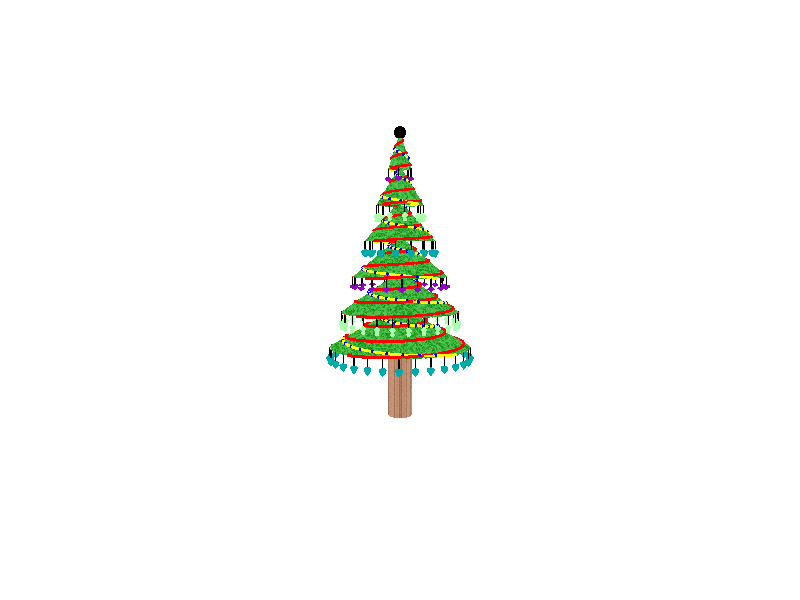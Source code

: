 #include "shapes.inc"
#include "colors.inc"
#include "textures.inc"


#declare sca=50;  									// scalaire pour la taille

//global_settings { max_trace_level 20 }

camera {
    location <0.2*sca,1*sca,14.5> 					// location of camera
    look_at <0,0,10>								// ou la camera va se fixer 
    sky <0,0,1> 									// pour avoir le Z en haut
    right <-image_width/image_height,0,0>	 	    // pour un repere direct
    rotate<0,0, -360*(clock+0.10)>
}

light_source { <0.4*sca,1*sca,14.5> White }		    // light source
light_source { <-0.4*sca,1*sca,14.5> White }       	// light source          

background {White}								  	  // fond d'ecran blanc

//Paramètres à modifier
#declare hauteur=6; //hauteur du tronc
#declare rayon=6; //rayon de la brase des cones
#declare ecartHauteur=hauteur/2; // hauteur des cones
#declare nombreDeCone=6;
#declare rayonDeBoule=0.05;
#declare nombreDeBoule=30;

#declare rFicelle = 0.05;
#declare hFicelle = 0.7;
#declare cFicelle = rgb<1,0,0>;

#declare cLathe1 = rgbt<0,0.4,0.4,0.3>;
#declare cLathe2 = rgbt<0.4,1,0.4,0.3>;
#declare cLathe3 = rgbt<0.3,0,0.6,0.3>;

#declare guirlandeRayon = 0.12;
#declare guirlandecouleur = rgb<1,0,0>;

#declare guirlandeERayon = 0.12;
#declare guirlandeEcouleur = rgb<1,1,0>;
#declare guirlandeEcHigh = rgb<0,0,1>;
#declare guirlandeEcLow = rgb<0.5,0,0.5>;

#declare guirlandenbTours = 2;
#declare guirlandeEnbTours = 1;



//Paramètres à ne pas modifier
#declare i=0;
#declare Pi=3.1415;
#declare endpoint = <0,0,ecartHauteur+hauteur>;
#declare rot=2*Pi/nombreDeBoule/2;
#declare nombreDeCylindre=nombreDeBoule;


//ne pas multiplier 
#macro Bspline4(step,P0,P1,P2,P3,P4,eq)
	 #local eq=(pow((1-step),4)*P0+4*step*pow((1-step),3)*P1+6*pow(step,2)*pow((1-step),2)*P2+4*pow(step,3)*(1-step)*P3+pow(step,4)*P4);
#end

#macro Bspline2(step,P0,P1,P2, eq)
	 #local eq=(pow((1-step),2)*P0+2*(1-step)*step*P1+step*step*P2);
#end

//Creation des lathes
#macro createLathe( P0, P1, P2, P3, colorr, tX, tY, tZ)
lathe{
  bezier_spline
  4,
  P0, P1, P2, P3
  pigment {color colorr}
  rotate <90, 0, 0> // <x°, y°, z°>
  scale <0.1, 0.1, 0.1> // <x, y, z>
  translate <tX, tY, tZ> // <x, y, z>
}
#end

//Creation de la guirlande
#macro guirlande(P0,P1,P2,P3,P4,nb,dimCyl,color1)
    #local M=<0,0,0>;
    #local tabP=array[nb+1];
    #for(i,0,nb)
        #local t0=i/nb;
        #local M=<0,0,0>;
        Bspline4(t0,P0,P1,P2,P3,P4,M)
        #local tabP[i]=M;
    #end
    #for(i,0,nb-1)

        cylinder{
            tabP[i] 
            tabP[i+1] 
            dimCyl
            pigment {color1}
        }
    #end
#end


//Creation de la guirlande Electrique
#macro guirlandeElectrique(P0,P1,P2,nb,dimCyl,color1)
    #local M=<0,0,0>;
    #local tabP=array[nb+1];
    #for(i,0,nb)
        #local t0=i/nb;
        #local M=<0,0,0>;
        Bspline2(t0,P0,P1,P2,M)
        #local tabP[i]=M;
    #end
    #for(i,0,nb-1)

        cylinder{
            tabP[i] 
            tabP[i+1] 
            dimCyl
            pigment {color color1}
        }
    #end
#end

#macro spirale(pente,hauteurspirale,hauteuroffset,coneOffset, nbTours,nbPoints,nbPointsGuirlande,dimCyl,Ccouleur,pointFinal)
    #local tabP=array[nbPoints+1];
	#local i = 0;
    #while(i<nbPoints+1)
		#local paramZ=(hauteuroffset+hauteurspirale) - ((i/nbPoints) * hauteurspirale)  ;
		#local coeff= ((hauteurspirale+hauteuroffset+coneOffset)-paramZ)*(pente)  ;
		#local paramX=coeff*cos(nbTours*paramZ*Pi);
		#local paramY=coeff*sin(nbTours*paramZ*Pi);
        #local tabP[i]=<paramX,paramY,paramZ>;    
		#local i = i+1;
    #end
	#local pointFinal = tabP[nbPoints];	
	#local i = 1;
    #while(i<nbPoints-4)
		guirlande(tabP[i-1],tabP[i],tabP[i+1],tabP[i+2],tabP[i+3],nbPointsGuirlande,dimCyl,Ccouleur)
		#local i = i+4;
    #end
		guirlande(tabP[nbPoints-4],tabP[nbPoints-3],tabP[nbPoints-2],tabP[nbPoints-1],pointFinal,nbPointsGuirlande,dimCyl,Ccouleur)
#end

#macro spiraleElectrique(pente,hauteurspirale,hauteuroffset, coneOffset ,nbTours,nbPoints,nbPointsGuirlande,dimCyl,Ccouleur,CHigh,CLow,pointFinal)
    #local tabP=array[nbPoints+1];
	#local i = 0;
    #while(i<nbPoints+1)
		#local paramZ=(hauteuroffset+hauteurspirale) - ((i/nbPoints) * hauteurspirale)  ;
		#local coeff= ((hauteurspirale+hauteuroffset+coneOffset)-paramZ)*(pente);
		#local paramX=coeff*sin(nbTours*paramZ*Pi);
		#local paramY=coeff*cos(nbTours*paramZ*Pi);
        #local tabP[i]=<paramX,paramY,paramZ>;    
		#local i = i+1;
    #end
	#local pointFinal = tabP[nbPoints];	
	#local i = 1;
    #while(i<nbPoints-2)
		guirlandeElectrique(tabP[i-1],tabP[i],tabP[i+1],nbPointsGuirlande,dimCyl,Ccouleur)
		#if ( mod(clock*360, 2) < 0.5 )
      #local color1 = CHigh;
    	#else
       #local color1 = CLow;
		#end
		sphere {
			tabP[i], 0.15 // <x, y, z>, radius
			pigment { 
				color1
			}
			
		}
		#local i = i+2;

    #end
		guirlandeElectrique(tabP[nbPoints-2],tabP[nbPoints-1],pointFinal,nbPointsGuirlande,dimCyl,Ccouleur)
#end



#declare sapin=object{									// creation du sapin
	union{         
				  cylinder{											// creation du cylindre qui est la base du tronc
				            <0,0,0>									// position du cylindre
				            <0,0,hauteur>								// mesure du cylindre
				            1											// rayon du cylindre
				            texture {DMFDarkOak scale 0.1}			// texture que le cylindre va prendre
			        	}
       #while(i< nombreDeCone)
			   	union {
	   				#local hauteurspirale = ecartHauteur;
					#local hauteurtmp = hauteur+ecartHauteur*(i);
					#local pointDepart = <0,0,hauteur+ecartHauteur*(i)>;
					#local coneOffset = 1-(1+i)/nombreDeCone;
					#local pente = ((rayon*(1-i/nombreDeCone))/(ecartHauteur+coneOffset));

					//guirlande classique
					spirale(pente,hauteurspirale,hauteurtmp,coneOffset,guirlandenbTours,100*(nombreDeCone-i),4,guirlandeRayon,guirlandecouleur,endpoint)
					#local P1 = < (endpoint.x - pointDepart.x)*1/4,(endpoint.y - pointDepart.y)*1/4,hauteur+ecartHauteur*(i)>;
					#local P2 = < (endpoint.x - pointDepart.x)*1/2,(endpoint.y - pointDepart.y)*1/2,hauteur+ecartHauteur*(i)>;
					#local P3 = < (endpoint.x - pointDepart.x)*3/4,(endpoint.y - pointDepart.y)*3/4,hauteur+ecartHauteur*(i)>;
					guirlande(pointDepart,P1,P2,P3,endpoint,4,guirlandeRayon,guirlandecouleur)
					sphere {
						endpoint, guirlandeRayon // point, rayon
						pigment { 
							color guirlandecouleur
						}
					}

					//guirlande Electrique
					spiraleElectrique(pente,hauteurspirale,hauteurtmp,coneOffset,guirlandeEnbTours,(14*nombreDeCone)-(i*12),4,guirlandeERayon,guirlandeEcouleur,guirlandeEcHigh,guirlandeEcLow,endpoint)
					#local P2 = < (endpoint.x - pointDepart.x)*1/2,(endpoint.y - pointDepart.y)*1/2,hauteur+ecartHauteur*(i)>;
					guirlandeElectrique(pointDepart,P2,endpoint,4,guirlandeERayon,guirlandeEcouleur)
					sphere {
						endpoint, guirlandeERayon // point, rayon
						pigment { 
							guirlandeEcouleur
						}
					}

			   	}
	       	
		       difference {
				   
						cone{											//creation du cone
							<0,0,hauteur+ecartHauteur*i> 		// location of base point
							rayon*(1-i/nombreDeCone)			// base point radius
							<0,0,hauteur+ecartHauteur*(i+1)> 	// location of cap point
							1-(1+i)/nombreDeCone				// cap point radius
					   }
					
					#local j=0;
					union {
						#while(j<nombreDeCylindre)				//nombre de cylindre a enlever
						cylinder{ 
							<	(rayon*(1-i/nombreDeCone))*cos (2*Pi*j/nombreDeCylindre),  //position du cylindre a enlever
								(rayon*(1-i/nombreDeCone))*sin(2*Pi*j/nombreDeCylindre),
								hauteur+i*ecartHauteur	>
						   	<	((1-(i+1)/nombreDeCone))*cos (2*Pi*j/nombreDeCylindre),      // mesure du cylindre a enlever
						            ((1-(i+1)/nombreDeCone))*sin(2*Pi*j/nombreDeCylindre),
			                         	hauteur+(i+1)*ecartHauteur	>
				                        ((1-(i)/nombreDeCone))/8					//rayon du cylindre a enlever
		                        }
		                        #local j=j+1;
                  		#end  
					}
 					pigment{Jade}						// color of leaves


	       	}
			#local j=0;
			union {
				#while(j<nombreDeBoule)						//ajout de nombreDeBoule Boule
		     		union {
					#local rayonJ = rayon*(1-i/nombreDeCone);	 
					#local pointX=rayonJ*cos (2*Pi*j/nombreDeBoule+rot);
					#local pointY=rayonJ*sin (2*Pi*j/nombreDeBoule+rot);
					#local pointZ=hauteur+i*ecartHauteur ;
					#local latheTranslationX=	(rayon*(1-i/nombreDeCone))*cos (2*Pi*j/nombreDeBoule+rot);
					#local latheTranslationY=(rayon*(1-i/nombreDeCone))*sin(2*Pi*j/nombreDeBoule+rot);
					#local latheTranslationZ=hauteur+i*ecartHauteur-hFicelle-0.2; // 0.2 est lier aux points dans la lathe
					
					 union {
						 sphere{										//creation des boules rouges
				     		 		<pointX, pointY, pointZ> 
					     		 	rayonDeBoule
				                  	pigment {Red} finish{diffuse 10}
		                  	}	
			                  cylinder {
			     		 		<pointX, pointY, pointZ> 
		 					<pointX, pointY, pointZ-hFicelle> 
							rFicelle
			                  	pigment {Black}
			                 	}
					 }


					 
					 #if( mod(i,3)=0)
					 union {
					 	createLathe( <0, -5 >, <3, -2 >, <3, 0 > , <3, 0.5>, cLathe1, latheTranslationX, latheTranslationY, latheTranslationZ)
						createLathe( <3, 0.5>, <2, 2 >, <2, 1 >, <rFicelle*10, 2 >, cLathe1,  latheTranslationX, latheTranslationY, latheTranslationZ)
						 }
					 
					 #end
					 #if( mod(i,3)=1)
					  union {
					  	createLathe( <1, -5 >, <2, -4 >, <2, -3 > , <1, -2>, cLathe2,  latheTranslationX, latheTranslationY, latheTranslationZ)
						createLathe(<1, -2>, <3, -1 >, <3, 0 >, <rFicelle*10, 2 >, cLathe2,  latheTranslationX, latheTranslationY, latheTranslationZ)
						 }
					 
					 #end
					  #if( mod(i,3)=2)
					  union{
					  	createLathe(  <0, -2 >, <1, -1>, <2, 0 >, <3,0>,cLathe3,  latheTranslationX, latheTranslationY, latheTranslationZ)
						createLathe(  <3, 0 >, <3, 1>, <2, 2 >, <rFicelle*10, 2 >, cLathe3,  latheTranslationX, latheTranslationY, latheTranslationZ)
					  }
					 #end

					}
	                  #declare j=j+1;
	               #end
			}
             #local nombreDeBoule = nombreDeBoule-5;
             #local nombreDeCylindre=nombreDeBoule;
             #local rot=2*Pi/nombreDeBoule/2;
	       #local i=i+1;
	       #end
	       union {
	       sphere{										//creation des boules rouges
			     	<	0, 0, hauteur+nombreDeCone*ecartHauteur >  //position de la boule au sommet
	     		 		0.5				
					pigment {Black}
	                  }

	       }
	} 
	
}
object{sapin}